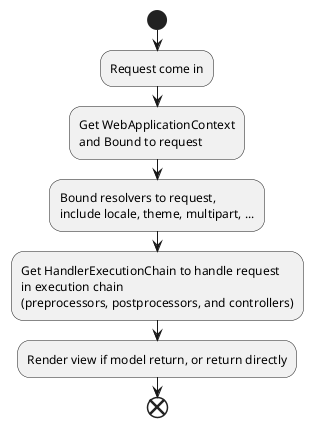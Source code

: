 @startuml "DispatchServlet Workflow"

start
:Request come in;
:Get WebApplicationContext
and Bound to request;
:Bound resolvers to request,
include locale, theme, multipart, ...;
:Get HandlerExecutionChain to handle request
in execution chain
(preprocessors, postprocessors, and controllers);
:Render view if model return, or return directly;
end

@enduml